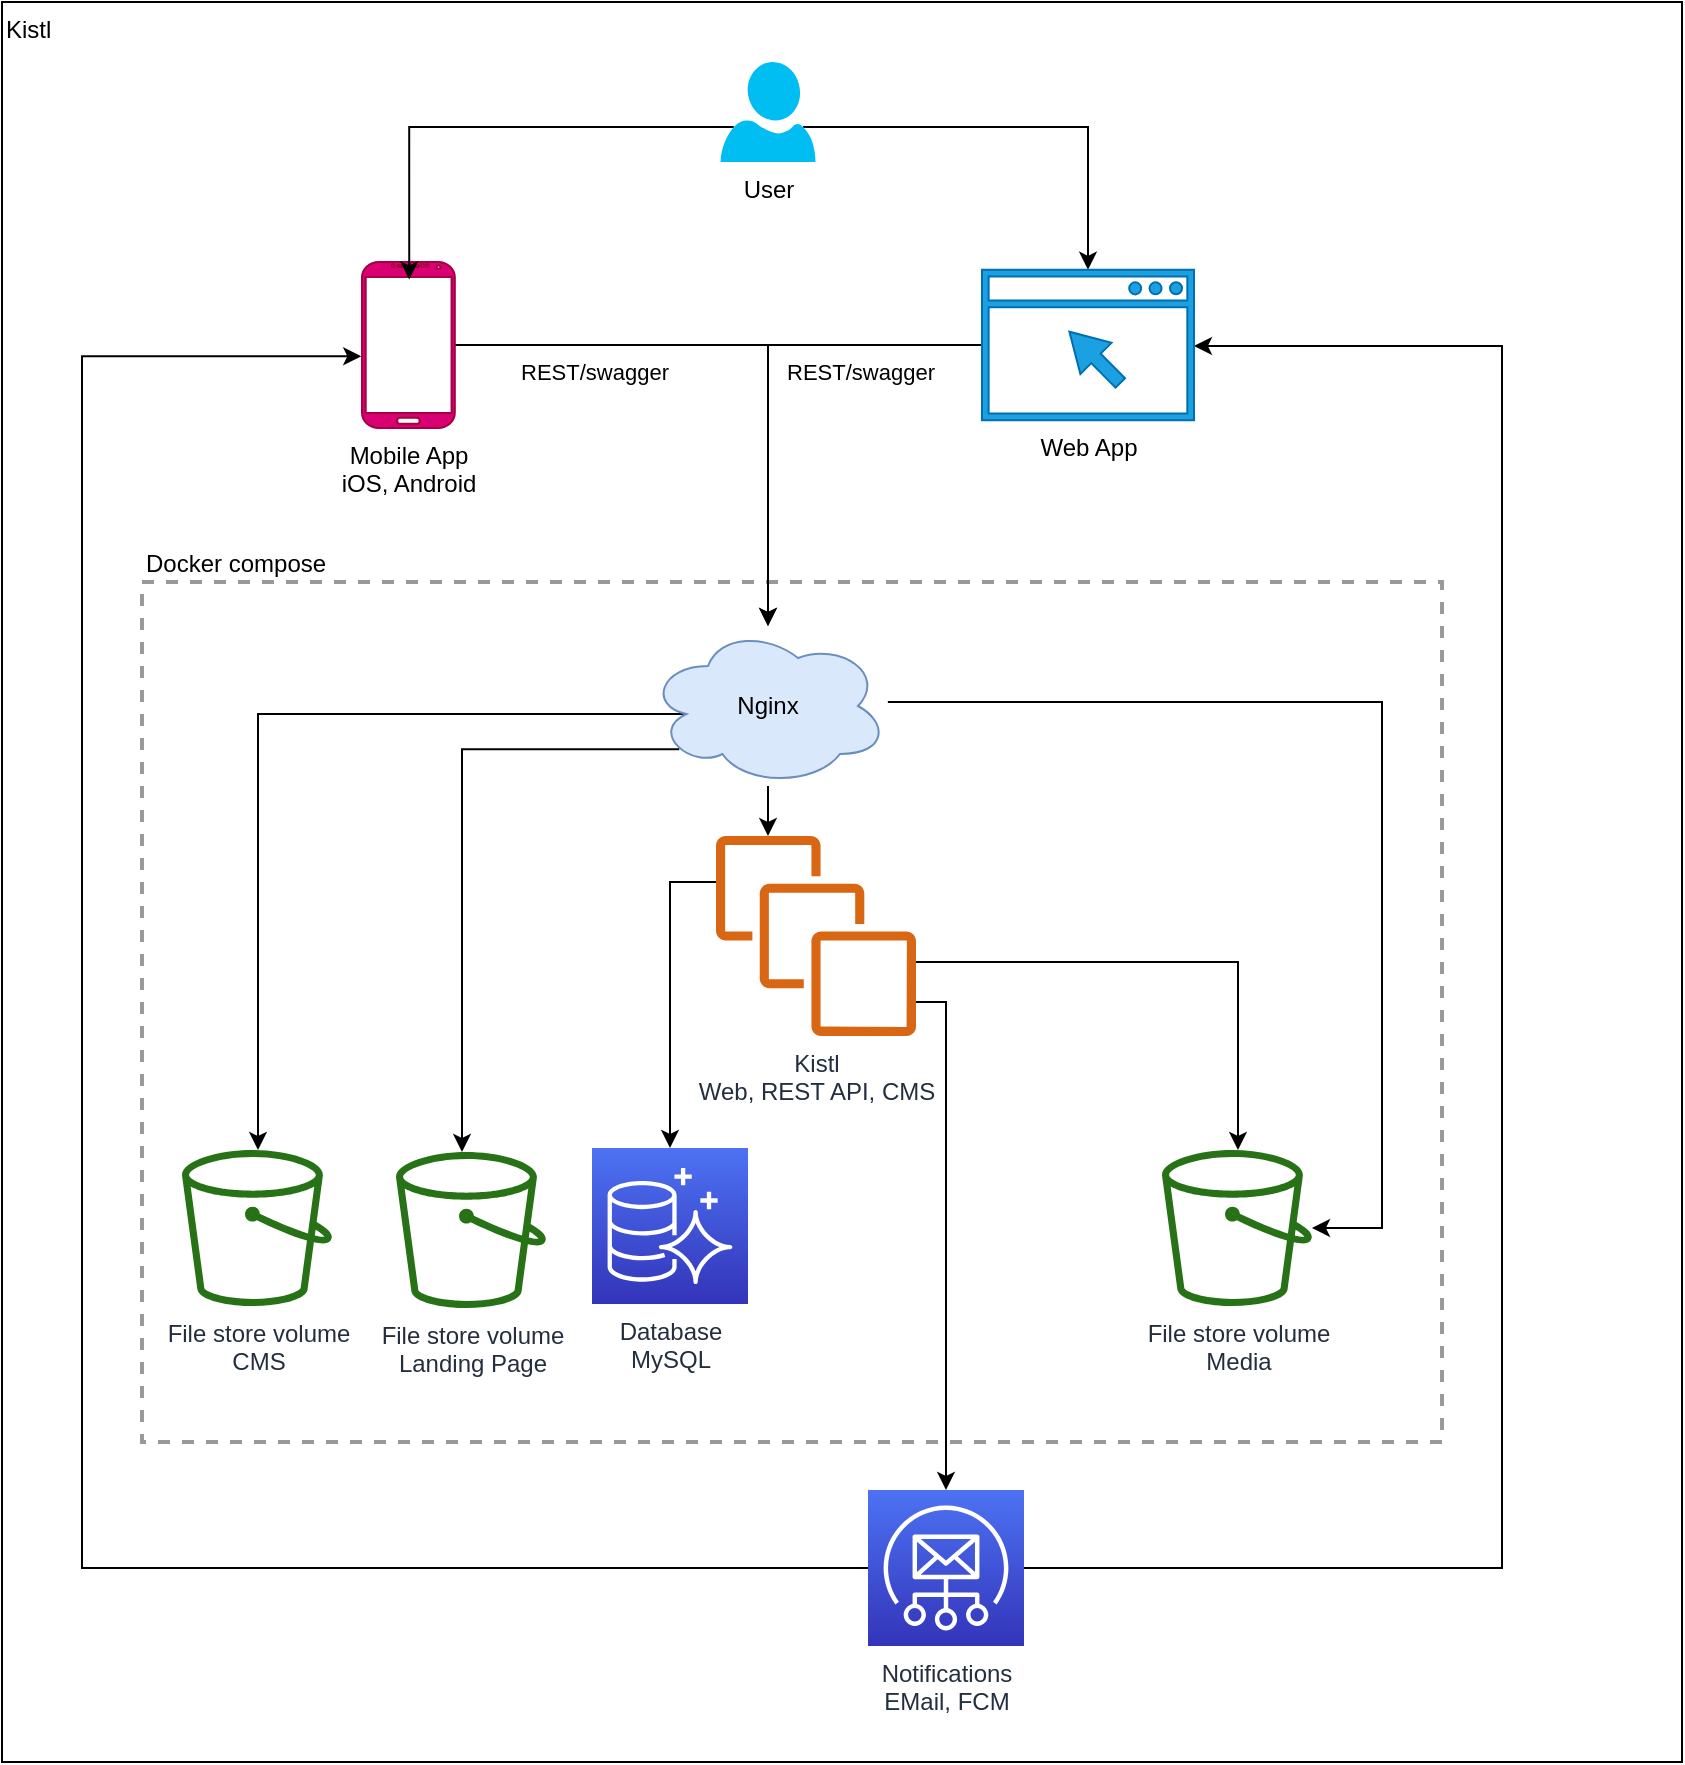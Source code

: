 <mxfile>
    <diagram id="de563XXC5umlOddY9izi" name="Page-1">
        <mxGraphModel dx="1074" dy="918" grid="1" gridSize="10" guides="1" tooltips="1" connect="1" arrows="1" fold="1" page="1" pageScale="1" pageWidth="2336" pageHeight="1654" math="0" shadow="0">
            <root>
                <mxCell id="0"/>
                <mxCell id="1" parent="0"/>
                <mxCell id="231" value="&lt;font color=&quot;#000000&quot;&gt;Kistl&lt;/font&gt;" style="rounded=0;whiteSpace=wrap;html=1;strokeWidth=1;fontColor=#808080;align=left;labelPosition=center;verticalLabelPosition=middle;verticalAlign=top;horizontal=1;" parent="1" vertex="1">
                    <mxGeometry x="80" y="50" width="840" height="880" as="geometry"/>
                </mxCell>
                <mxCell id="228" value="Docker compose" style="rounded=0;whiteSpace=wrap;html=1;dashed=1;align=left;labelPosition=center;verticalLabelPosition=top;verticalAlign=bottom;strokeWidth=2;strokeColor=#999999;" parent="1" vertex="1">
                    <mxGeometry x="150" y="340" width="650" height="430" as="geometry"/>
                </mxCell>
                <mxCell id="220" style="edgeStyle=orthogonalEdgeStyle;rounded=0;orthogonalLoop=1;jettySize=auto;html=1;" parent="1" source="29" target="243" edge="1">
                    <mxGeometry relative="1" as="geometry">
                        <Array as="points"/>
                        <mxPoint x="440" y="320" as="targetPoint"/>
                    </mxGeometry>
                </mxCell>
                <mxCell id="239" value="REST/swagger" style="edgeLabel;html=1;align=center;verticalAlign=top;resizable=0;points=[];" parent="220" vertex="1" connectable="0">
                    <mxGeometry x="-0.536" y="-4" relative="1" as="geometry">
                        <mxPoint y="-3.99" as="offset"/>
                    </mxGeometry>
                </mxCell>
                <mxCell id="29" value="&lt;font color=&quot;#000000&quot;&gt;Mobile App&lt;br&gt;iOS, Android&lt;br&gt;&lt;/font&gt;" style="verticalLabelPosition=bottom;verticalAlign=top;html=1;shadow=0;dashed=0;strokeWidth=1;shape=mxgraph.android.phone2;strokeColor=#A50040;fillColor=#d80073;fontColor=#ffffff;" parent="1" vertex="1">
                    <mxGeometry x="260" y="180.005" width="46.41" height="83" as="geometry"/>
                </mxCell>
                <mxCell id="212" style="edgeStyle=orthogonalEdgeStyle;rounded=0;orthogonalLoop=1;jettySize=auto;html=1;" parent="1" source="80" target="91" edge="1">
                    <mxGeometry relative="1" as="geometry">
                        <Array as="points">
                            <mxPoint x="414" y="490"/>
                        </Array>
                    </mxGeometry>
                </mxCell>
                <mxCell id="221" style="edgeStyle=orthogonalEdgeStyle;rounded=0;orthogonalLoop=1;jettySize=auto;html=1;" parent="1" source="80" target="7" edge="1">
                    <mxGeometry relative="1" as="geometry">
                        <Array as="points">
                            <mxPoint x="698" y="530"/>
                        </Array>
                    </mxGeometry>
                </mxCell>
                <mxCell id="222" value="" style="edgeStyle=orthogonalEdgeStyle;rounded=0;orthogonalLoop=1;jettySize=auto;html=1;" parent="1" source="80" target="23" edge="1">
                    <mxGeometry x="0.276" relative="1" as="geometry">
                        <Array as="points">
                            <mxPoint x="552" y="550"/>
                        </Array>
                        <mxPoint as="offset"/>
                    </mxGeometry>
                </mxCell>
                <mxCell id="80" value="Kistl&lt;br&gt;Web, REST API, CMS" style="outlineConnect=0;fontColor=#232F3E;gradientColor=none;fillColor=#D86613;strokeColor=none;dashed=0;verticalLabelPosition=bottom;verticalAlign=top;align=center;html=1;fontSize=12;fontStyle=0;aspect=fixed;pointerEvents=1;shape=mxgraph.aws4.instances;" parent="1" vertex="1">
                    <mxGeometry x="437" y="467" width="100" height="100" as="geometry"/>
                </mxCell>
                <mxCell id="91" value="Database&lt;br&gt;MySQL" style="outlineConnect=0;fontColor=#232F3E;gradientColor=#4D72F3;gradientDirection=north;fillColor=#3334B9;strokeColor=#ffffff;dashed=0;verticalLabelPosition=bottom;verticalAlign=top;align=center;html=1;fontSize=12;fontStyle=0;aspect=fixed;shape=mxgraph.aws4.resourceIcon;resIcon=mxgraph.aws4.aurora;" parent="1" vertex="1">
                    <mxGeometry x="375" y="623" width="78" height="78" as="geometry"/>
                </mxCell>
                <mxCell id="246" style="edgeStyle=orthogonalEdgeStyle;rounded=0;orthogonalLoop=1;jettySize=auto;html=1;" parent="1" source="23" target="30" edge="1">
                    <mxGeometry relative="1" as="geometry">
                        <Array as="points">
                            <mxPoint x="830" y="833"/>
                            <mxPoint x="830" y="222"/>
                        </Array>
                    </mxGeometry>
                </mxCell>
                <mxCell id="247" style="edgeStyle=orthogonalEdgeStyle;rounded=0;orthogonalLoop=1;jettySize=auto;html=1;entryX=-0.008;entryY=0.568;entryDx=0;entryDy=0;entryPerimeter=0;" parent="1" source="23" target="29" edge="1">
                    <mxGeometry relative="1" as="geometry">
                        <Array as="points">
                            <mxPoint x="120" y="833"/>
                            <mxPoint x="120" y="227"/>
                        </Array>
                    </mxGeometry>
                </mxCell>
                <mxCell id="23" value="Notifications&lt;br&gt;EMail, FCM" style="outlineConnect=0;fontColor=#232F3E;gradientColor=#4D72F3;gradientDirection=north;fillColor=#3334B9;strokeColor=#ffffff;dashed=0;verticalLabelPosition=bottom;verticalAlign=top;align=center;html=1;fontSize=12;fontStyle=0;aspect=fixed;shape=mxgraph.aws4.resourceIcon;resIcon=mxgraph.aws4.simple_email_service;" parent="1" vertex="1">
                    <mxGeometry x="513" y="794" width="78" height="78" as="geometry"/>
                </mxCell>
                <mxCell id="7" value="File store volume&lt;br&gt;Media" style="outlineConnect=0;fontColor=#232F3E;gradientColor=none;fillColor=#277116;strokeColor=none;dashed=0;verticalLabelPosition=bottom;verticalAlign=top;align=center;html=1;fontSize=12;fontStyle=0;aspect=fixed;pointerEvents=1;shape=mxgraph.aws4.bucket;" parent="1" vertex="1">
                    <mxGeometry x="660" y="624" width="75" height="78" as="geometry"/>
                </mxCell>
                <mxCell id="217" style="edgeStyle=orthogonalEdgeStyle;rounded=0;orthogonalLoop=1;jettySize=auto;html=1;exitX=0.87;exitY=0.65;exitDx=0;exitDy=0;exitPerimeter=0;" parent="1" source="216" target="30" edge="1">
                    <mxGeometry relative="1" as="geometry">
                        <mxPoint x="600" y="110" as="sourcePoint"/>
                    </mxGeometry>
                </mxCell>
                <mxCell id="218" style="edgeStyle=orthogonalEdgeStyle;rounded=0;orthogonalLoop=1;jettySize=auto;html=1;exitX=0.14;exitY=0.65;exitDx=0;exitDy=0;exitPerimeter=0;entryX=0.509;entryY=0.105;entryDx=0;entryDy=0;entryPerimeter=0;" parent="1" source="216" target="29" edge="1">
                    <mxGeometry relative="1" as="geometry">
                        <mxPoint x="414" y="105" as="sourcePoint"/>
                        <mxPoint x="285" y="130" as="targetPoint"/>
                    </mxGeometry>
                </mxCell>
                <mxCell id="216" value="User" style="verticalLabelPosition=bottom;html=1;verticalAlign=top;align=center;strokeColor=none;fillColor=#00BEF2;shape=mxgraph.azure.user;" parent="1" vertex="1">
                    <mxGeometry x="439.25" y="80" width="47.5" height="50" as="geometry"/>
                </mxCell>
                <mxCell id="226" style="edgeStyle=orthogonalEdgeStyle;rounded=0;orthogonalLoop=1;jettySize=auto;html=1;" parent="1" source="30" target="243" edge="1">
                    <mxGeometry relative="1" as="geometry">
                        <Array as="points"/>
                    </mxGeometry>
                </mxCell>
                <mxCell id="240" value="REST/swagger" style="edgeLabel;html=1;align=center;verticalAlign=top;resizable=0;points=[];" parent="226" vertex="1" connectable="0">
                    <mxGeometry x="-0.748" relative="1" as="geometry">
                        <mxPoint x="-30" as="offset"/>
                    </mxGeometry>
                </mxCell>
                <mxCell id="30" value="&lt;font color=&quot;#000000&quot;&gt;Web App&lt;/font&gt;" style="pointerEvents=1;shadow=0;dashed=0;html=1;strokeColor=#006EAF;fillColor=#1ba1e2;aspect=fixed;labelPosition=center;verticalLabelPosition=bottom;verticalAlign=top;align=center;outlineConnect=0;shape=mxgraph.vvd.web_browser;fontColor=#ffffff;" parent="1" vertex="1">
                    <mxGeometry x="570" y="183.88" width="105.99" height="75.25" as="geometry"/>
                </mxCell>
                <mxCell id="244" style="edgeStyle=orthogonalEdgeStyle;rounded=0;orthogonalLoop=1;jettySize=auto;html=1;" parent="1" source="243" target="80" edge="1">
                    <mxGeometry relative="1" as="geometry">
                        <Array as="points">
                            <mxPoint x="463" y="480"/>
                            <mxPoint x="463" y="480"/>
                        </Array>
                    </mxGeometry>
                </mxCell>
                <mxCell id="245" style="edgeStyle=orthogonalEdgeStyle;rounded=0;orthogonalLoop=1;jettySize=auto;html=1;" parent="1" source="243" target="7" edge="1">
                    <mxGeometry relative="1" as="geometry">
                        <Array as="points">
                            <mxPoint x="770" y="400"/>
                            <mxPoint x="770" y="663"/>
                        </Array>
                    </mxGeometry>
                </mxCell>
                <mxCell id="250" style="edgeStyle=orthogonalEdgeStyle;rounded=0;orthogonalLoop=1;jettySize=auto;html=1;exitX=0.16;exitY=0.55;exitDx=0;exitDy=0;exitPerimeter=0;" parent="1" source="243" target="248" edge="1">
                    <mxGeometry relative="1" as="geometry">
                        <Array as="points">
                            <mxPoint x="208" y="406"/>
                        </Array>
                    </mxGeometry>
                </mxCell>
                <mxCell id="243" value="Nginx" style="ellipse;shape=cloud;whiteSpace=wrap;html=1;fillColor=#dae8fc;strokeColor=#6c8ebf;" parent="1" vertex="1">
                    <mxGeometry x="403" y="362" width="120" height="80" as="geometry"/>
                </mxCell>
                <mxCell id="248" value="File store volume&lt;br&gt;CMS" style="outlineConnect=0;fontColor=#232F3E;gradientColor=none;fillColor=#277116;strokeColor=none;dashed=0;verticalLabelPosition=bottom;verticalAlign=top;align=center;html=1;fontSize=12;fontStyle=0;aspect=fixed;pointerEvents=1;shape=mxgraph.aws4.bucket;" parent="1" vertex="1">
                    <mxGeometry x="170" y="624" width="75" height="78" as="geometry"/>
                </mxCell>
                <mxCell id="251" value="File store volume&lt;br&gt;Landing Page" style="outlineConnect=0;fontColor=#232F3E;gradientColor=none;fillColor=#277116;strokeColor=none;dashed=0;verticalLabelPosition=bottom;verticalAlign=top;align=center;html=1;fontSize=12;fontStyle=0;aspect=fixed;pointerEvents=1;shape=mxgraph.aws4.bucket;" vertex="1" parent="1">
                    <mxGeometry x="277" y="625" width="75" height="78" as="geometry"/>
                </mxCell>
                <mxCell id="252" style="edgeStyle=orthogonalEdgeStyle;rounded=0;orthogonalLoop=1;jettySize=auto;html=1;exitX=0.13;exitY=0.77;exitDx=0;exitDy=0;exitPerimeter=0;" edge="1" parent="1" source="243" target="251">
                    <mxGeometry relative="1" as="geometry">
                        <Array as="points">
                            <mxPoint x="310" y="424"/>
                        </Array>
                        <mxPoint x="410" y="416" as="sourcePoint"/>
                        <mxPoint x="218" y="634" as="targetPoint"/>
                    </mxGeometry>
                </mxCell>
            </root>
        </mxGraphModel>
    </diagram>
</mxfile>